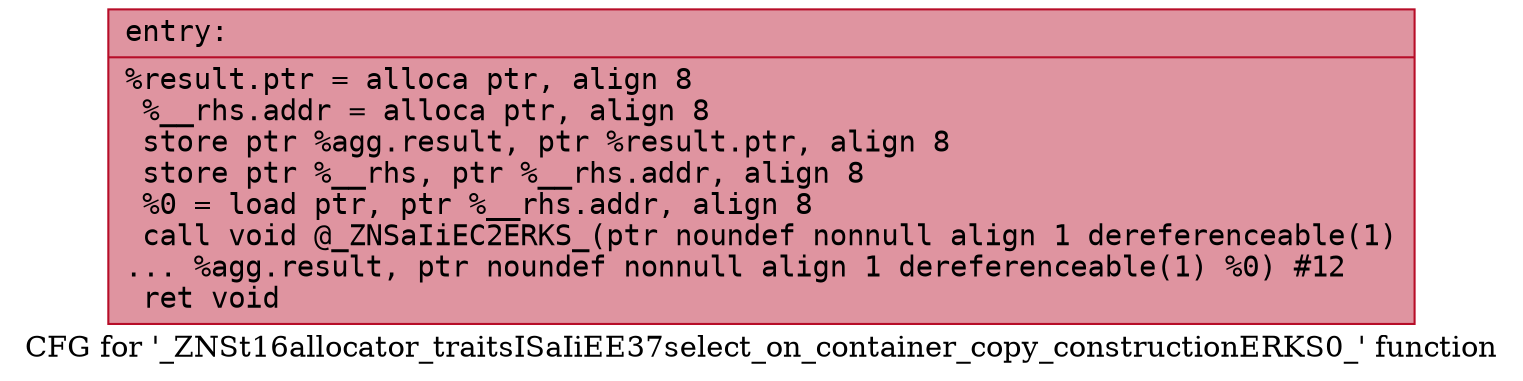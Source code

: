 digraph "CFG for '_ZNSt16allocator_traitsISaIiEE37select_on_container_copy_constructionERKS0_' function" {
	label="CFG for '_ZNSt16allocator_traitsISaIiEE37select_on_container_copy_constructionERKS0_' function";

	Node0x5606e0083e40 [shape=record,color="#b70d28ff", style=filled, fillcolor="#b70d2870" fontname="Courier",label="{entry:\l|  %result.ptr = alloca ptr, align 8\l  %__rhs.addr = alloca ptr, align 8\l  store ptr %agg.result, ptr %result.ptr, align 8\l  store ptr %__rhs, ptr %__rhs.addr, align 8\l  %0 = load ptr, ptr %__rhs.addr, align 8\l  call void @_ZNSaIiEC2ERKS_(ptr noundef nonnull align 1 dereferenceable(1)\l... %agg.result, ptr noundef nonnull align 1 dereferenceable(1) %0) #12\l  ret void\l}"];
}
